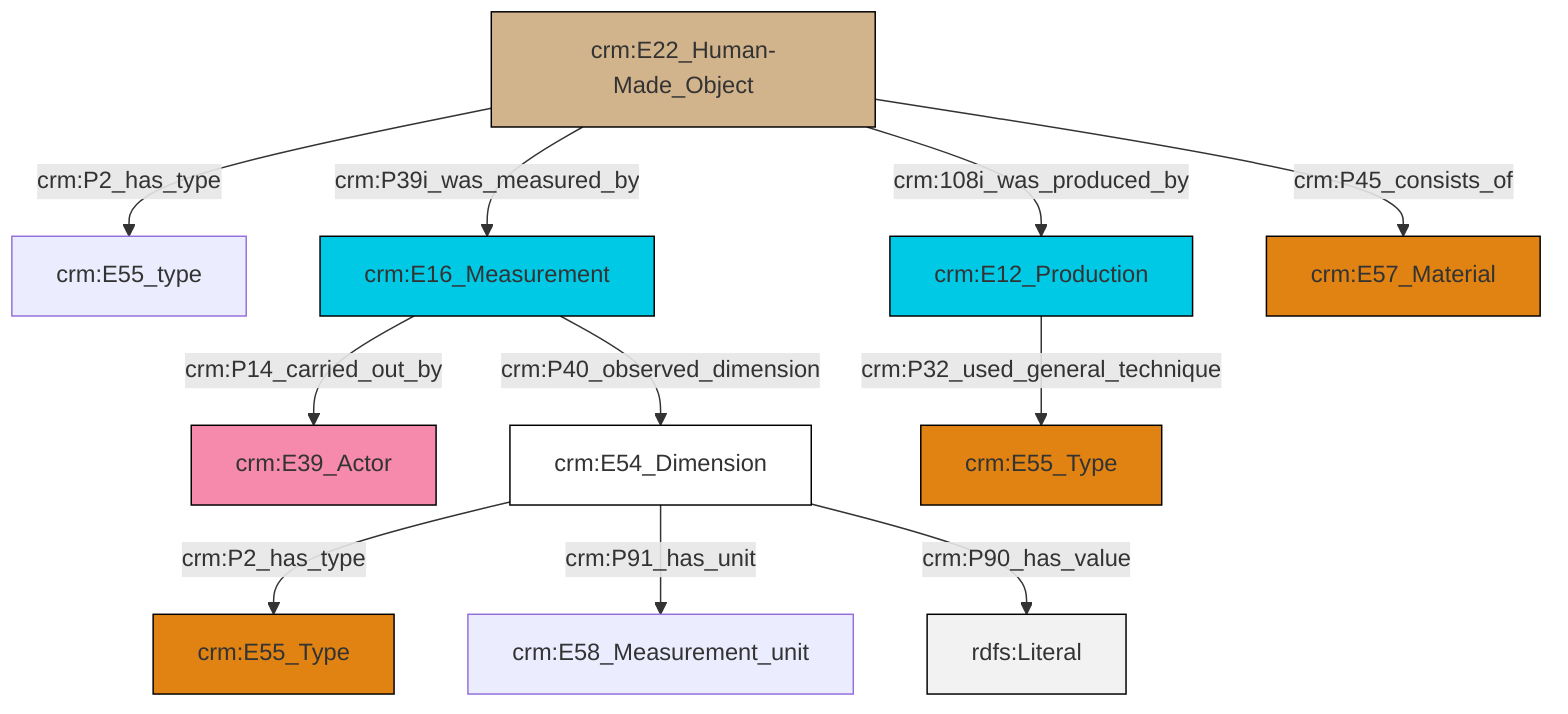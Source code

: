 graph TD
classDef Literal fill:#f2f2f2,stroke:#000000;
classDef CRM_Entity fill:#FFFFFF,stroke:#000000;
classDef Temporal_Entity fill:#00C9E6, stroke:#000000;
classDef Type fill:#E18312, stroke:#000000;
classDef Time-Span fill:#2C9C91, stroke:#000000;
classDef Appellation fill:#FFEB7F, stroke:#000000;
classDef Place fill:#008836, stroke:#000000;
classDef Persistent_Item fill:#B266B2, stroke:#000000;
classDef Conceptual_Object fill:#FFD700, stroke:#000000;
classDef Physical_Thing fill:#D2B48C, stroke:#000000;
classDef Actor fill:#f58aad, stroke:#000000;
classDef PC_Classes fill:#4ce600, stroke:#000000;
classDef Multi fill:#cccccc,stroke:#000000;

0["crm:E16_Measurement"]:::Temporal_Entity -->|crm:P14_carried_out_by| 1["crm:E39_Actor"]:::Actor
5["crm:E22_Human-Made_Object"]:::Physical_Thing -->|crm:P2_has_type| 3["crm:E55_type"]:::Default
12["crm:E12_Production"]:::Temporal_Entity -->|crm:P32_used_general_technique| 10["crm:E55_Type"]:::Type
13["crm:E54_Dimension"]:::CRM_Entity -->|crm:P2_has_type| 14["crm:E55_Type"]:::Type
5["crm:E22_Human-Made_Object"]:::Physical_Thing -->|crm:P39i_was_measured_by| 0["crm:E16_Measurement"]:::Temporal_Entity
0["crm:E16_Measurement"]:::Temporal_Entity -->|crm:P40_observed_dimension| 13["crm:E54_Dimension"]:::CRM_Entity
5["crm:E22_Human-Made_Object"]:::Physical_Thing -->|crm:108i_was_produced_by| 12["crm:E12_Production"]:::Temporal_Entity
13["crm:E54_Dimension"]:::CRM_Entity -->|crm:P91_has_unit| 6["crm:E58_Measurement_unit"]:::Default
13["crm:E54_Dimension"]:::CRM_Entity -->|crm:P90_has_value| 18[rdfs:Literal]:::Literal
5["crm:E22_Human-Made_Object"]:::Physical_Thing -->|crm:P45_consists_of| 8["crm:E57_Material"]:::Type